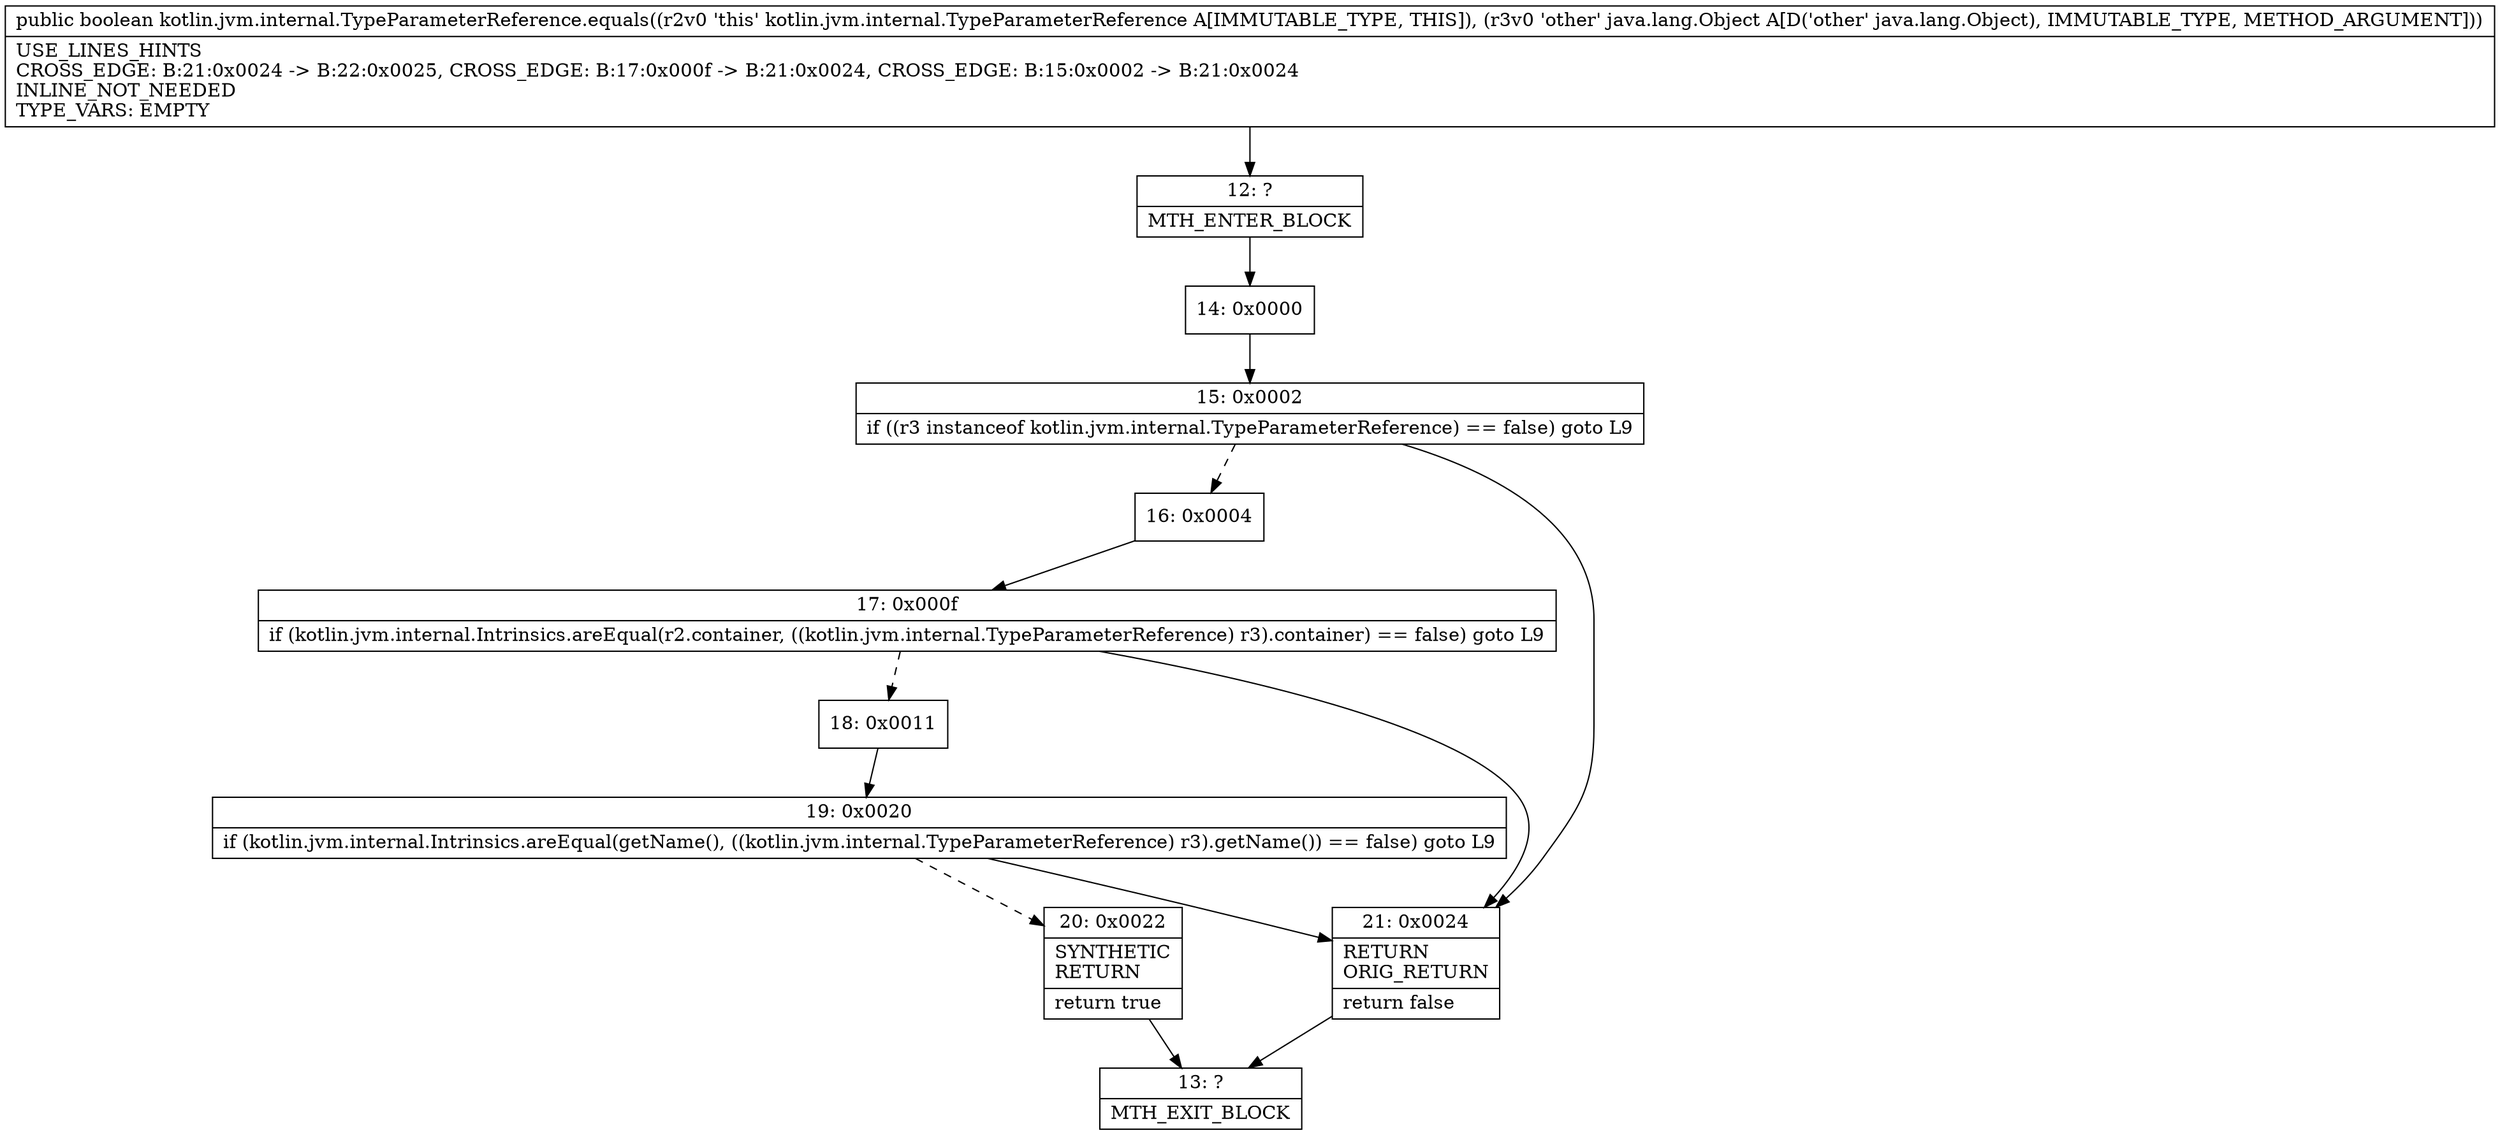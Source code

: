 digraph "CFG forkotlin.jvm.internal.TypeParameterReference.equals(Ljava\/lang\/Object;)Z" {
Node_12 [shape=record,label="{12\:\ ?|MTH_ENTER_BLOCK\l}"];
Node_14 [shape=record,label="{14\:\ 0x0000}"];
Node_15 [shape=record,label="{15\:\ 0x0002|if ((r3 instanceof kotlin.jvm.internal.TypeParameterReference) == false) goto L9\l}"];
Node_16 [shape=record,label="{16\:\ 0x0004}"];
Node_17 [shape=record,label="{17\:\ 0x000f|if (kotlin.jvm.internal.Intrinsics.areEqual(r2.container, ((kotlin.jvm.internal.TypeParameterReference) r3).container) == false) goto L9\l}"];
Node_18 [shape=record,label="{18\:\ 0x0011}"];
Node_19 [shape=record,label="{19\:\ 0x0020|if (kotlin.jvm.internal.Intrinsics.areEqual(getName(), ((kotlin.jvm.internal.TypeParameterReference) r3).getName()) == false) goto L9\l}"];
Node_20 [shape=record,label="{20\:\ 0x0022|SYNTHETIC\lRETURN\l|return true\l}"];
Node_13 [shape=record,label="{13\:\ ?|MTH_EXIT_BLOCK\l}"];
Node_21 [shape=record,label="{21\:\ 0x0024|RETURN\lORIG_RETURN\l|return false\l}"];
MethodNode[shape=record,label="{public boolean kotlin.jvm.internal.TypeParameterReference.equals((r2v0 'this' kotlin.jvm.internal.TypeParameterReference A[IMMUTABLE_TYPE, THIS]), (r3v0 'other' java.lang.Object A[D('other' java.lang.Object), IMMUTABLE_TYPE, METHOD_ARGUMENT]))  | USE_LINES_HINTS\lCROSS_EDGE: B:21:0x0024 \-\> B:22:0x0025, CROSS_EDGE: B:17:0x000f \-\> B:21:0x0024, CROSS_EDGE: B:15:0x0002 \-\> B:21:0x0024\lINLINE_NOT_NEEDED\lTYPE_VARS: EMPTY\l}"];
MethodNode -> Node_12;Node_12 -> Node_14;
Node_14 -> Node_15;
Node_15 -> Node_16[style=dashed];
Node_15 -> Node_21;
Node_16 -> Node_17;
Node_17 -> Node_18[style=dashed];
Node_17 -> Node_21;
Node_18 -> Node_19;
Node_19 -> Node_20[style=dashed];
Node_19 -> Node_21;
Node_20 -> Node_13;
Node_21 -> Node_13;
}

